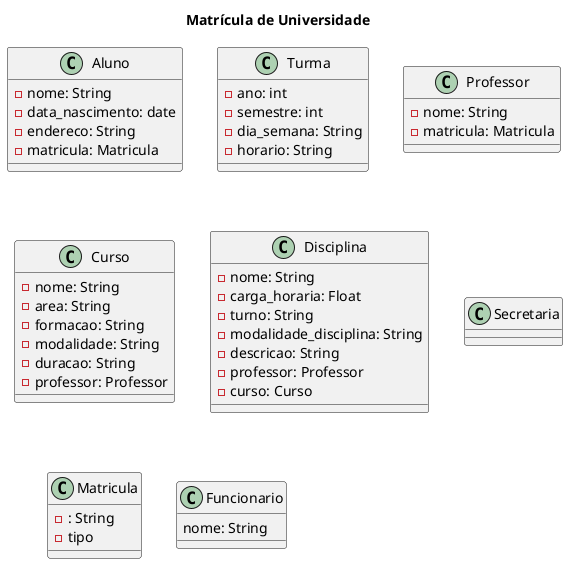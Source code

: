 @startuml

title Matrícula de Universidade


class Aluno{
    - nome: String
    - data_nascimento: date
    - endereco: String
    - matricula: Matricula 

}

class Turma{
    - ano: int
    - semestre: int
    - dia_semana: String
    - horario: String

}

class Professor{
    - nome: String
    - matricula: Matricula
}

class Curso{
    - nome: String  
    - area: String
    - formacao: String
    - modalidade: String
    - duracao: String
    - professor: Professor
}

class Disciplina{
    - nome: String
    - carga_horaria: Float
    - turno: String
    - modalidade_disciplina: String
    - descricao: String
    - professor: Professor
    - curso: Curso

}

class Secretaria{



}

class Matricula{
    - : String
    - tipo

}

class Funcionario{
    nome: String

}

@enduml
